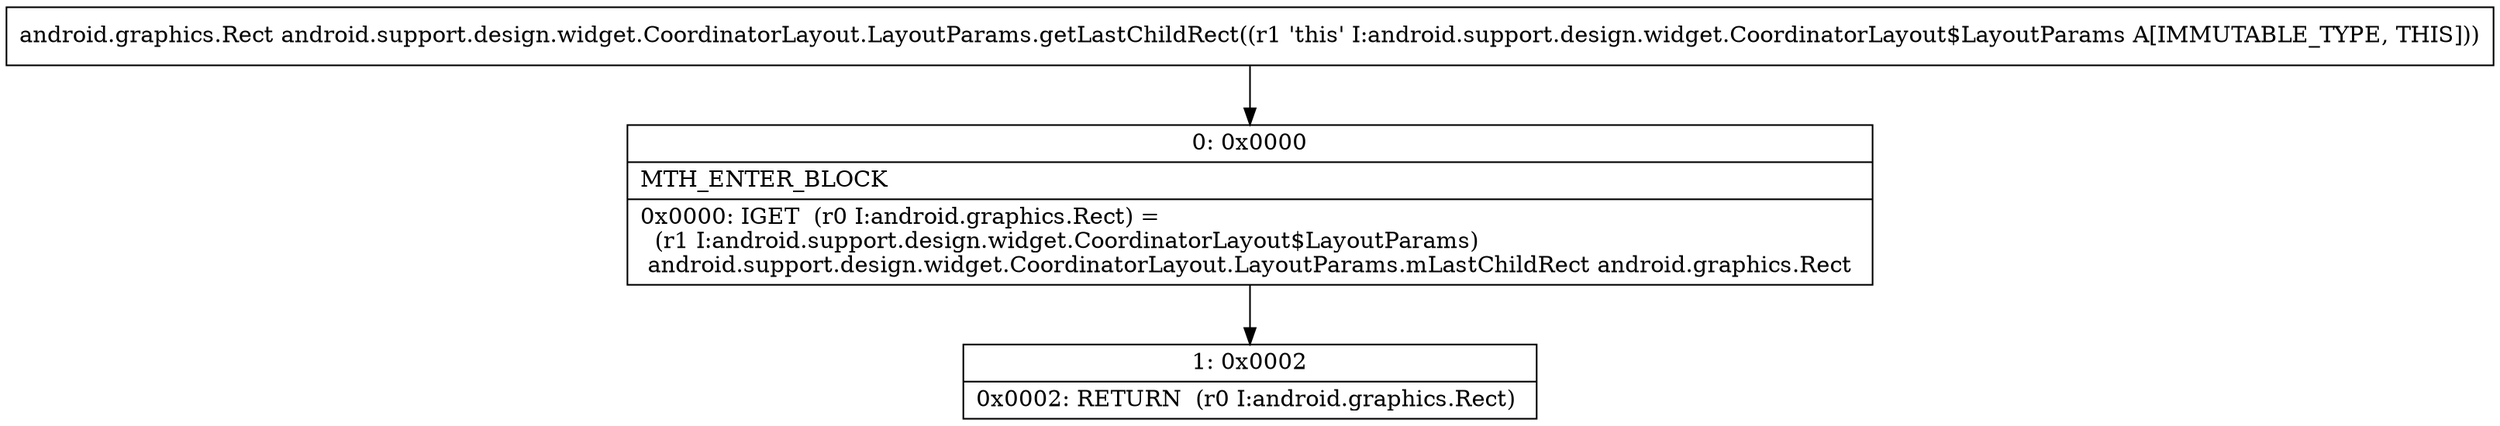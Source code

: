 digraph "CFG forandroid.support.design.widget.CoordinatorLayout.LayoutParams.getLastChildRect()Landroid\/graphics\/Rect;" {
Node_0 [shape=record,label="{0\:\ 0x0000|MTH_ENTER_BLOCK\l|0x0000: IGET  (r0 I:android.graphics.Rect) = \l  (r1 I:android.support.design.widget.CoordinatorLayout$LayoutParams)\l android.support.design.widget.CoordinatorLayout.LayoutParams.mLastChildRect android.graphics.Rect \l}"];
Node_1 [shape=record,label="{1\:\ 0x0002|0x0002: RETURN  (r0 I:android.graphics.Rect) \l}"];
MethodNode[shape=record,label="{android.graphics.Rect android.support.design.widget.CoordinatorLayout.LayoutParams.getLastChildRect((r1 'this' I:android.support.design.widget.CoordinatorLayout$LayoutParams A[IMMUTABLE_TYPE, THIS])) }"];
MethodNode -> Node_0;
Node_0 -> Node_1;
}

